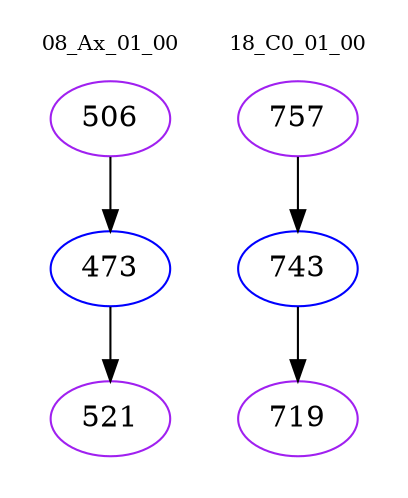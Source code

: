 digraph{
subgraph cluster_0 {
color = white
label = "08_Ax_01_00";
fontsize=10;
T0_506 [label="506", color="purple"]
T0_506 -> T0_473 [color="black"]
T0_473 [label="473", color="blue"]
T0_473 -> T0_521 [color="black"]
T0_521 [label="521", color="purple"]
}
subgraph cluster_1 {
color = white
label = "18_C0_01_00";
fontsize=10;
T1_757 [label="757", color="purple"]
T1_757 -> T1_743 [color="black"]
T1_743 [label="743", color="blue"]
T1_743 -> T1_719 [color="black"]
T1_719 [label="719", color="purple"]
}
}
